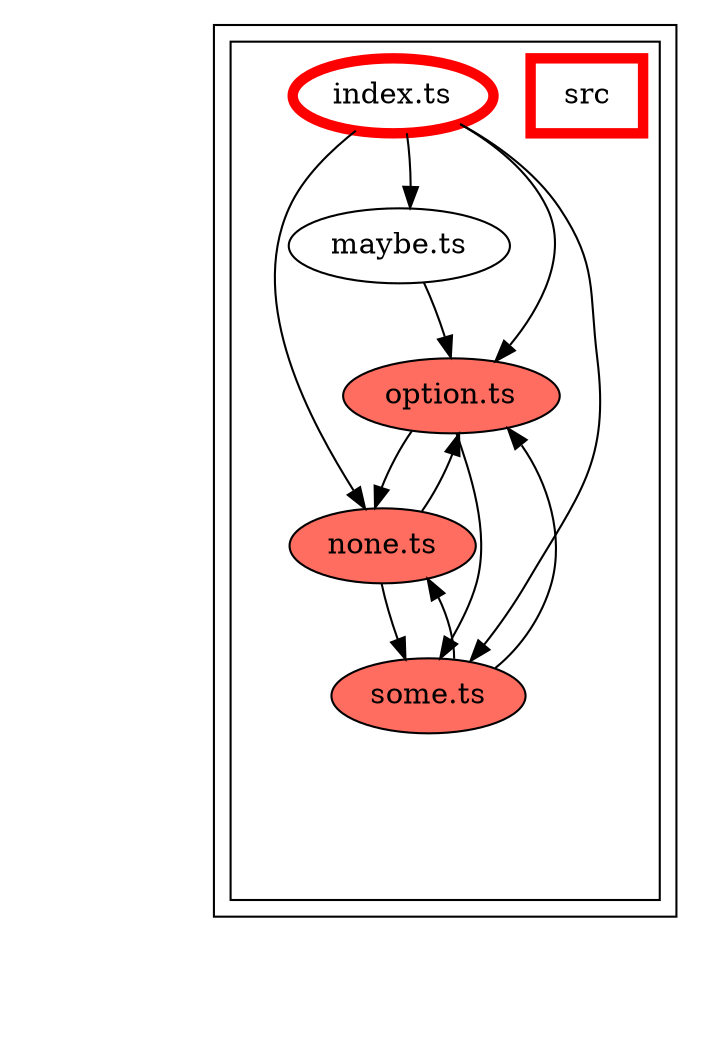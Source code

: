 digraph "dependency-graph-[object Object]" {
  compound = true;
  "dependency-graph-[object Object]" [
    style = "invis";
  ];
  "src/maybe.ts";
  "src/none.ts";
  "src/option.ts";
  "src/some.ts";
  subgraph "cluster_src" {
    color = "#000000";
    label = "";
    "name_src" [
      penwidth = 5;
      shape = "rectangle";
      color = "#ff0000";
      label = "src";
    ];
    "exit_src" [
      style = "invis";
    ];
    subgraph "cluster_src" {
      color = "#000000";
      label = "";
      "name_src" [
        penwidth = 5;
        shape = "rectangle";
        color = "#ff0000";
        label = "src";
      ];
      "exit_src" [
        style = "invis";
      ];
      "src/index.ts" [
        label = "index.ts";
        color = "#ff0000";
        penwidth = 5;
      ];
      "src/maybe.ts" [
        label = "maybe.ts";
      ];
      "src/none.ts" [
        label = "none.ts";
        fillcolor = "#ff6c60";
        style = "rounded,filled";
      ];
      "src/option.ts" [
        label = "option.ts";
        fillcolor = "#ff6c60";
        style = "rounded,filled";
      ];
      "src/some.ts" [
        label = "some.ts";
        fillcolor = "#ff6c60";
        style = "rounded,filled";
      ];
      "src/index.ts" -> "exit_src" [
        style = "invis";
      ];
      "src/maybe.ts" -> "exit_src" [
        style = "invis";
      ];
      "src/none.ts" -> "exit_src" [
        style = "invis";
      ];
      "src/option.ts" -> "exit_src" [
        style = "invis";
      ];
      "src/some.ts" -> "exit_src" [
        style = "invis";
      ];
    }
    "exit_src" -> "exit_src" [
      style = "invis";
    ];
    "exit_src" -> "exit_src" [
      style = "invis";
    ];
    "exit_src" -> "exit_src" [
      style = "invis";
    ];
    "exit_src" -> "exit_src" [
      style = "invis";
    ];
    "exit_src" -> "exit_src" [
      style = "invis";
    ];
  }
  "exit_src" -> "dependency-graph-[object Object]" [
    style = "invis";
  ];
  "src/index.ts" -> "src/maybe.ts" [
    style = "invis";
  ];
  "src/index.ts" -> "src/maybe.ts" [
    style = "solid";
    ltail = "cluster_src/index.ts";
    lhead = "cluster_src/maybe.ts";
    color = "black";
  ];
  "src/index.ts" -> "src/none.ts" [
    style = "invis";
  ];
  "src/index.ts" -> "src/none.ts" [
    style = "solid";
    ltail = "cluster_src/index.ts";
    lhead = "cluster_src/none.ts";
    color = "black";
  ];
  "src/index.ts" -> "src/option.ts" [
    style = "invis";
  ];
  "src/index.ts" -> "src/option.ts" [
    style = "solid";
    ltail = "cluster_src/index.ts";
    lhead = "cluster_src/option.ts";
    color = "black";
  ];
  "src/index.ts" -> "src/some.ts" [
    style = "invis";
  ];
  "src/index.ts" -> "src/some.ts" [
    style = "solid";
    ltail = "cluster_src/index.ts";
    lhead = "cluster_src/some.ts";
    color = "black";
  ];
  "src/maybe.ts" -> "src/option.ts" [
    style = "invis";
  ];
  "src/maybe.ts" -> "src/option.ts" [
    style = "solid";
    ltail = "cluster_src/maybe.ts";
    lhead = "cluster_src/option.ts";
    color = "black";
  ];
  "src/none.ts" -> "src/option.ts" [
    style = "invis";
  ];
  "src/none.ts" -> "src/option.ts" [
    style = "solid";
    ltail = "cluster_src/none.ts";
    lhead = "cluster_src/option.ts";
    color = "black";
  ];
  "src/none.ts" -> "src/some.ts" [
    style = "invis";
  ];
  "src/none.ts" -> "src/some.ts" [
    style = "solid";
    ltail = "cluster_src/none.ts";
    lhead = "cluster_src/some.ts";
    color = "black";
  ];
  "src/option.ts" -> "src/none.ts" [
    style = "invis";
  ];
  "src/option.ts" -> "src/none.ts" [
    style = "solid";
    ltail = "cluster_src/option.ts";
    lhead = "cluster_src/none.ts";
    color = "black";
  ];
  "src/option.ts" -> "src/some.ts" [
    style = "invis";
  ];
  "src/option.ts" -> "src/some.ts" [
    style = "solid";
    ltail = "cluster_src/option.ts";
    lhead = "cluster_src/some.ts";
    color = "black";
  ];
  "src/some.ts" -> "src/none.ts" [
    style = "invis";
  ];
  "src/some.ts" -> "src/none.ts" [
    style = "solid";
    ltail = "cluster_src/some.ts";
    lhead = "cluster_src/none.ts";
    color = "black";
  ];
  "src/some.ts" -> "src/option.ts" [
    style = "invis";
  ];
  "src/some.ts" -> "src/option.ts" [
    style = "solid";
    ltail = "cluster_src/some.ts";
    lhead = "cluster_src/option.ts";
    color = "black";
  ];
}